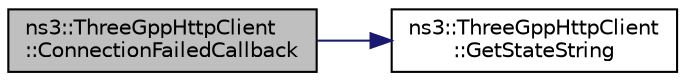 digraph "ns3::ThreeGppHttpClient::ConnectionFailedCallback"
{
 // LATEX_PDF_SIZE
  edge [fontname="Helvetica",fontsize="10",labelfontname="Helvetica",labelfontsize="10"];
  node [fontname="Helvetica",fontsize="10",shape=record];
  rankdir="LR";
  Node1 [label="ns3::ThreeGppHttpClient\l::ConnectionFailedCallback",height=0.2,width=0.4,color="black", fillcolor="grey75", style="filled", fontcolor="black",tooltip="Invoked when m_socket cannot establish a connection with the web server."];
  Node1 -> Node2 [color="midnightblue",fontsize="10",style="solid",fontname="Helvetica"];
  Node2 [label="ns3::ThreeGppHttpClient\l::GetStateString",height=0.2,width=0.4,color="black", fillcolor="white", style="filled",URL="$classns3_1_1_three_gpp_http_client.html#af854e2efe067dd6624203d58262b72f0",tooltip="Returns the current state of the application in string format."];
}
